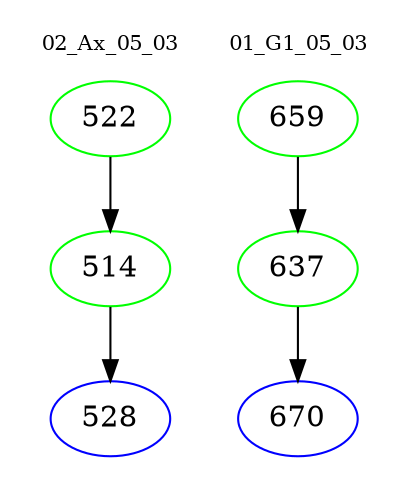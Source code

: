 digraph{
subgraph cluster_0 {
color = white
label = "02_Ax_05_03";
fontsize=10;
T0_522 [label="522", color="green"]
T0_522 -> T0_514 [color="black"]
T0_514 [label="514", color="green"]
T0_514 -> T0_528 [color="black"]
T0_528 [label="528", color="blue"]
}
subgraph cluster_1 {
color = white
label = "01_G1_05_03";
fontsize=10;
T1_659 [label="659", color="green"]
T1_659 -> T1_637 [color="black"]
T1_637 [label="637", color="green"]
T1_637 -> T1_670 [color="black"]
T1_670 [label="670", color="blue"]
}
}
